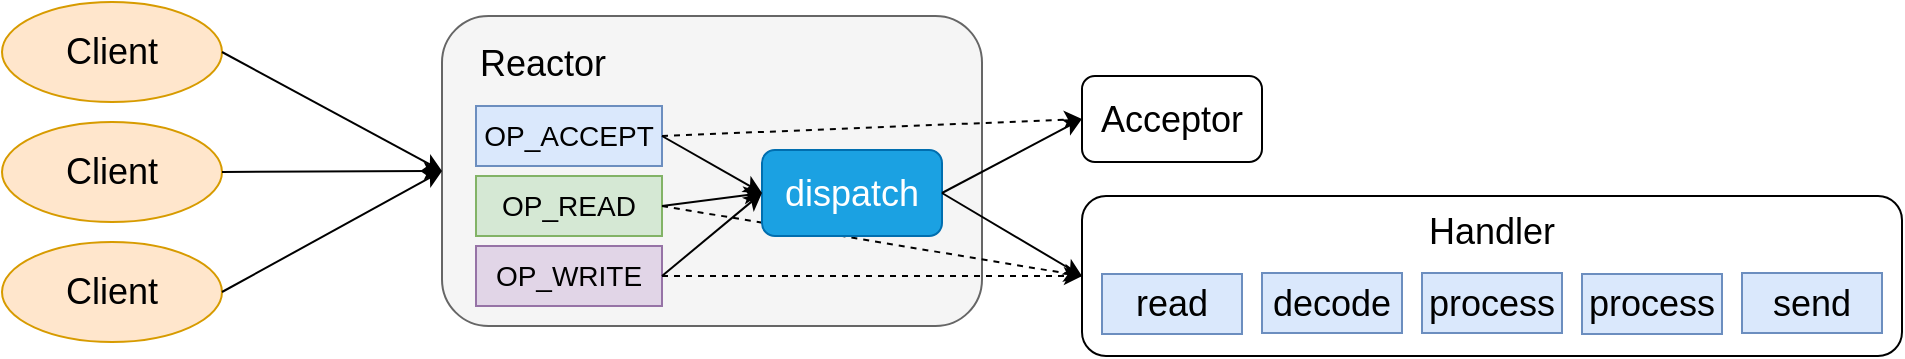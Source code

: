 <mxfile version="12.2.3" type="github" pages="1">
  <diagram id="hVgbpwcDH3CiCPmo3eDQ" name="Page-1">
    <mxGraphModel dx="932" dy="529" grid="1" gridSize="10" guides="1" tooltips="1" connect="1" arrows="1" fold="1" page="1" pageScale="1" pageWidth="827" pageHeight="1169" math="0" shadow="0">
      <root>
        <mxCell id="0"/>
        <mxCell id="1" parent="0"/>
        <mxCell id="bdOCDzeTHGA0YztWF0Z--1" value="" style="rounded=1;whiteSpace=wrap;html=1;fillColor=#f5f5f5;strokeColor=#666666;fontColor=#333333;" vertex="1" parent="1">
          <mxGeometry x="280" y="167" width="270" height="155" as="geometry"/>
        </mxCell>
        <mxCell id="bdOCDzeTHGA0YztWF0Z--2" value="&lt;font style=&quot;font-size: 18px&quot;&gt;Client&lt;/font&gt;" style="ellipse;whiteSpace=wrap;html=1;fillColor=#ffe6cc;strokeColor=#d79b00;" vertex="1" parent="1">
          <mxGeometry x="60" y="160" width="110" height="50" as="geometry"/>
        </mxCell>
        <mxCell id="bdOCDzeTHGA0YztWF0Z--3" value="&lt;font style=&quot;font-size: 18px&quot;&gt;Client&lt;/font&gt;" style="ellipse;whiteSpace=wrap;html=1;fillColor=#ffe6cc;strokeColor=#d79b00;" vertex="1" parent="1">
          <mxGeometry x="60" y="220" width="110" height="50" as="geometry"/>
        </mxCell>
        <mxCell id="bdOCDzeTHGA0YztWF0Z--4" value="&lt;font style=&quot;font-size: 18px&quot;&gt;Client&lt;/font&gt;" style="ellipse;whiteSpace=wrap;html=1;fillColor=#ffe6cc;strokeColor=#d79b00;" vertex="1" parent="1">
          <mxGeometry x="60" y="280" width="110" height="50" as="geometry"/>
        </mxCell>
        <mxCell id="bdOCDzeTHGA0YztWF0Z--6" value="" style="endArrow=classic;html=1;exitX=1;exitY=0.5;exitDx=0;exitDy=0;entryX=0;entryY=0.5;entryDx=0;entryDy=0;" edge="1" parent="1" source="bdOCDzeTHGA0YztWF0Z--2" target="bdOCDzeTHGA0YztWF0Z--1">
          <mxGeometry width="50" height="50" relative="1" as="geometry">
            <mxPoint x="190" y="210" as="sourcePoint"/>
            <mxPoint x="240" y="160" as="targetPoint"/>
          </mxGeometry>
        </mxCell>
        <mxCell id="bdOCDzeTHGA0YztWF0Z--7" value="" style="endArrow=classic;html=1;exitX=1;exitY=0.5;exitDx=0;exitDy=0;entryX=0;entryY=0.5;entryDx=0;entryDy=0;" edge="1" parent="1" source="bdOCDzeTHGA0YztWF0Z--3" target="bdOCDzeTHGA0YztWF0Z--1">
          <mxGeometry width="50" height="50" relative="1" as="geometry">
            <mxPoint x="180" y="195" as="sourcePoint"/>
            <mxPoint x="290" y="255" as="targetPoint"/>
          </mxGeometry>
        </mxCell>
        <mxCell id="bdOCDzeTHGA0YztWF0Z--8" value="" style="endArrow=classic;html=1;exitX=1;exitY=0.5;exitDx=0;exitDy=0;entryX=0;entryY=0.5;entryDx=0;entryDy=0;" edge="1" parent="1" source="bdOCDzeTHGA0YztWF0Z--4" target="bdOCDzeTHGA0YztWF0Z--1">
          <mxGeometry width="50" height="50" relative="1" as="geometry">
            <mxPoint x="180" y="255" as="sourcePoint"/>
            <mxPoint x="290" y="255" as="targetPoint"/>
          </mxGeometry>
        </mxCell>
        <mxCell id="bdOCDzeTHGA0YztWF0Z--9" value="&lt;font style=&quot;font-size: 18px&quot;&gt;Reactor&lt;/font&gt;" style="text;html=1;resizable=0;points=[];autosize=1;align=left;verticalAlign=top;spacingTop=-4;" vertex="1" parent="1">
          <mxGeometry x="297" y="178" width="80" height="20" as="geometry"/>
        </mxCell>
        <mxCell id="bdOCDzeTHGA0YztWF0Z--10" value="&lt;font style=&quot;font-size: 14px&quot;&gt;OP_ACCEPT&lt;/font&gt;" style="rounded=0;whiteSpace=wrap;html=1;fillColor=#dae8fc;strokeColor=#6c8ebf;" vertex="1" parent="1">
          <mxGeometry x="297" y="212" width="93" height="30" as="geometry"/>
        </mxCell>
        <mxCell id="bdOCDzeTHGA0YztWF0Z--11" value="&lt;font style=&quot;font-size: 14px&quot;&gt;OP_READ&lt;/font&gt;" style="rounded=0;whiteSpace=wrap;html=1;fillColor=#d5e8d4;strokeColor=#82b366;" vertex="1" parent="1">
          <mxGeometry x="297" y="247" width="93" height="30" as="geometry"/>
        </mxCell>
        <mxCell id="bdOCDzeTHGA0YztWF0Z--12" value="&lt;font style=&quot;font-size: 14px&quot;&gt;OP_WRITE&lt;/font&gt;" style="rounded=0;whiteSpace=wrap;html=1;fillColor=#e1d5e7;strokeColor=#9673a6;" vertex="1" parent="1">
          <mxGeometry x="297" y="282" width="93" height="30" as="geometry"/>
        </mxCell>
        <mxCell id="bdOCDzeTHGA0YztWF0Z--13" value="&lt;font style=&quot;font-size: 18px&quot;&gt;Acceptor&lt;/font&gt;" style="rounded=1;whiteSpace=wrap;html=1;" vertex="1" parent="1">
          <mxGeometry x="600" y="197" width="90" height="43" as="geometry"/>
        </mxCell>
        <mxCell id="bdOCDzeTHGA0YztWF0Z--14" value="&lt;font style=&quot;font-size: 18px&quot;&gt;Handler&lt;br&gt;&lt;br&gt;&lt;br&gt;&lt;/font&gt;" style="rounded=1;whiteSpace=wrap;html=1;" vertex="1" parent="1">
          <mxGeometry x="600" y="257" width="410" height="80" as="geometry"/>
        </mxCell>
        <mxCell id="bdOCDzeTHGA0YztWF0Z--17" value="" style="endArrow=classic;html=1;exitX=1;exitY=0.5;exitDx=0;exitDy=0;entryX=0;entryY=0.5;entryDx=0;entryDy=0;dashed=1;" edge="1" parent="1" source="bdOCDzeTHGA0YztWF0Z--10" target="bdOCDzeTHGA0YztWF0Z--13">
          <mxGeometry width="50" height="50" relative="1" as="geometry">
            <mxPoint x="450" y="168.5" as="sourcePoint"/>
            <mxPoint x="560" y="228" as="targetPoint"/>
          </mxGeometry>
        </mxCell>
        <mxCell id="bdOCDzeTHGA0YztWF0Z--19" value="" style="endArrow=classic;html=1;exitX=1;exitY=0.5;exitDx=0;exitDy=0;entryX=0;entryY=0.5;entryDx=0;entryDy=0;dashed=1;" edge="1" parent="1" source="bdOCDzeTHGA0YztWF0Z--11" target="bdOCDzeTHGA0YztWF0Z--14">
          <mxGeometry width="50" height="50" relative="1" as="geometry">
            <mxPoint x="400" y="237" as="sourcePoint"/>
            <mxPoint x="610" y="228.5" as="targetPoint"/>
          </mxGeometry>
        </mxCell>
        <mxCell id="bdOCDzeTHGA0YztWF0Z--20" value="" style="endArrow=classic;html=1;exitX=1;exitY=0.5;exitDx=0;exitDy=0;entryX=0;entryY=0.5;entryDx=0;entryDy=0;dashed=1;" edge="1" parent="1" source="bdOCDzeTHGA0YztWF0Z--12" target="bdOCDzeTHGA0YztWF0Z--14">
          <mxGeometry width="50" height="50" relative="1" as="geometry">
            <mxPoint x="400" y="272" as="sourcePoint"/>
            <mxPoint x="610" y="292" as="targetPoint"/>
          </mxGeometry>
        </mxCell>
        <mxCell id="bdOCDzeTHGA0YztWF0Z--21" value="&lt;font style=&quot;font-size: 18px&quot;&gt;dispatch&lt;/font&gt;" style="rounded=1;whiteSpace=wrap;html=1;fillColor=#1ba1e2;strokeColor=#006EAF;fontColor=#ffffff;" vertex="1" parent="1">
          <mxGeometry x="440" y="234" width="90" height="43" as="geometry"/>
        </mxCell>
        <mxCell id="bdOCDzeTHGA0YztWF0Z--22" value="" style="endArrow=classic;html=1;exitX=1;exitY=0.5;exitDx=0;exitDy=0;entryX=0;entryY=0.5;entryDx=0;entryDy=0;" edge="1" parent="1" source="bdOCDzeTHGA0YztWF0Z--10" target="bdOCDzeTHGA0YztWF0Z--21">
          <mxGeometry width="50" height="50" relative="1" as="geometry">
            <mxPoint x="400" y="240" as="sourcePoint"/>
            <mxPoint x="510" y="299.5" as="targetPoint"/>
          </mxGeometry>
        </mxCell>
        <mxCell id="bdOCDzeTHGA0YztWF0Z--23" value="" style="endArrow=classic;html=1;exitX=1;exitY=0.5;exitDx=0;exitDy=0;entryX=0;entryY=0.5;entryDx=0;entryDy=0;" edge="1" parent="1" source="bdOCDzeTHGA0YztWF0Z--11" target="bdOCDzeTHGA0YztWF0Z--21">
          <mxGeometry width="50" height="50" relative="1" as="geometry">
            <mxPoint x="400" y="237" as="sourcePoint"/>
            <mxPoint x="450" y="265.5" as="targetPoint"/>
          </mxGeometry>
        </mxCell>
        <mxCell id="bdOCDzeTHGA0YztWF0Z--24" value="" style="endArrow=classic;html=1;exitX=1;exitY=0.5;exitDx=0;exitDy=0;entryX=0;entryY=0.5;entryDx=0;entryDy=0;" edge="1" parent="1" source="bdOCDzeTHGA0YztWF0Z--12" target="bdOCDzeTHGA0YztWF0Z--21">
          <mxGeometry width="50" height="50" relative="1" as="geometry">
            <mxPoint x="400" y="272" as="sourcePoint"/>
            <mxPoint x="450" y="265.5" as="targetPoint"/>
          </mxGeometry>
        </mxCell>
        <mxCell id="bdOCDzeTHGA0YztWF0Z--25" value="" style="endArrow=classic;html=1;exitX=1;exitY=0.5;exitDx=0;exitDy=0;entryX=0;entryY=0.5;entryDx=0;entryDy=0;" edge="1" parent="1" source="bdOCDzeTHGA0YztWF0Z--21" target="bdOCDzeTHGA0YztWF0Z--13">
          <mxGeometry width="50" height="50" relative="1" as="geometry">
            <mxPoint x="410" y="282" as="sourcePoint"/>
            <mxPoint x="460" y="275.5" as="targetPoint"/>
          </mxGeometry>
        </mxCell>
        <mxCell id="bdOCDzeTHGA0YztWF0Z--26" value="" style="endArrow=classic;html=1;exitX=1;exitY=0.5;exitDx=0;exitDy=0;entryX=0;entryY=0.5;entryDx=0;entryDy=0;" edge="1" parent="1" source="bdOCDzeTHGA0YztWF0Z--21" target="bdOCDzeTHGA0YztWF0Z--14">
          <mxGeometry width="50" height="50" relative="1" as="geometry">
            <mxPoint x="540" y="265.5" as="sourcePoint"/>
            <mxPoint x="610" y="228.5" as="targetPoint"/>
          </mxGeometry>
        </mxCell>
        <mxCell id="bdOCDzeTHGA0YztWF0Z--28" value="&lt;font style=&quot;font-size: 18px&quot;&gt;read&lt;/font&gt;" style="rounded=0;whiteSpace=wrap;html=1;fillColor=#dae8fc;strokeColor=#6c8ebf;" vertex="1" parent="1">
          <mxGeometry x="610" y="296" width="70" height="30" as="geometry"/>
        </mxCell>
        <mxCell id="bdOCDzeTHGA0YztWF0Z--29" value="&lt;font style=&quot;font-size: 18px&quot;&gt;decode&lt;/font&gt;" style="rounded=0;whiteSpace=wrap;html=1;fillColor=#dae8fc;strokeColor=#6c8ebf;" vertex="1" parent="1">
          <mxGeometry x="690" y="295.5" width="70" height="30" as="geometry"/>
        </mxCell>
        <mxCell id="bdOCDzeTHGA0YztWF0Z--30" value="&lt;font style=&quot;font-size: 18px&quot;&gt;process&lt;/font&gt;" style="rounded=0;whiteSpace=wrap;html=1;fillColor=#dae8fc;strokeColor=#6c8ebf;" vertex="1" parent="1">
          <mxGeometry x="770" y="295.5" width="70" height="30" as="geometry"/>
        </mxCell>
        <mxCell id="bdOCDzeTHGA0YztWF0Z--31" value="&lt;font style=&quot;font-size: 18px&quot;&gt;process&lt;/font&gt;" style="rounded=0;whiteSpace=wrap;html=1;fillColor=#dae8fc;strokeColor=#6c8ebf;" vertex="1" parent="1">
          <mxGeometry x="850" y="296" width="70" height="30" as="geometry"/>
        </mxCell>
        <mxCell id="bdOCDzeTHGA0YztWF0Z--32" value="&lt;font style=&quot;font-size: 18px&quot;&gt;send&lt;/font&gt;" style="rounded=0;whiteSpace=wrap;html=1;fillColor=#dae8fc;strokeColor=#6c8ebf;" vertex="1" parent="1">
          <mxGeometry x="930" y="295.5" width="70" height="30" as="geometry"/>
        </mxCell>
      </root>
    </mxGraphModel>
  </diagram>
</mxfile>
